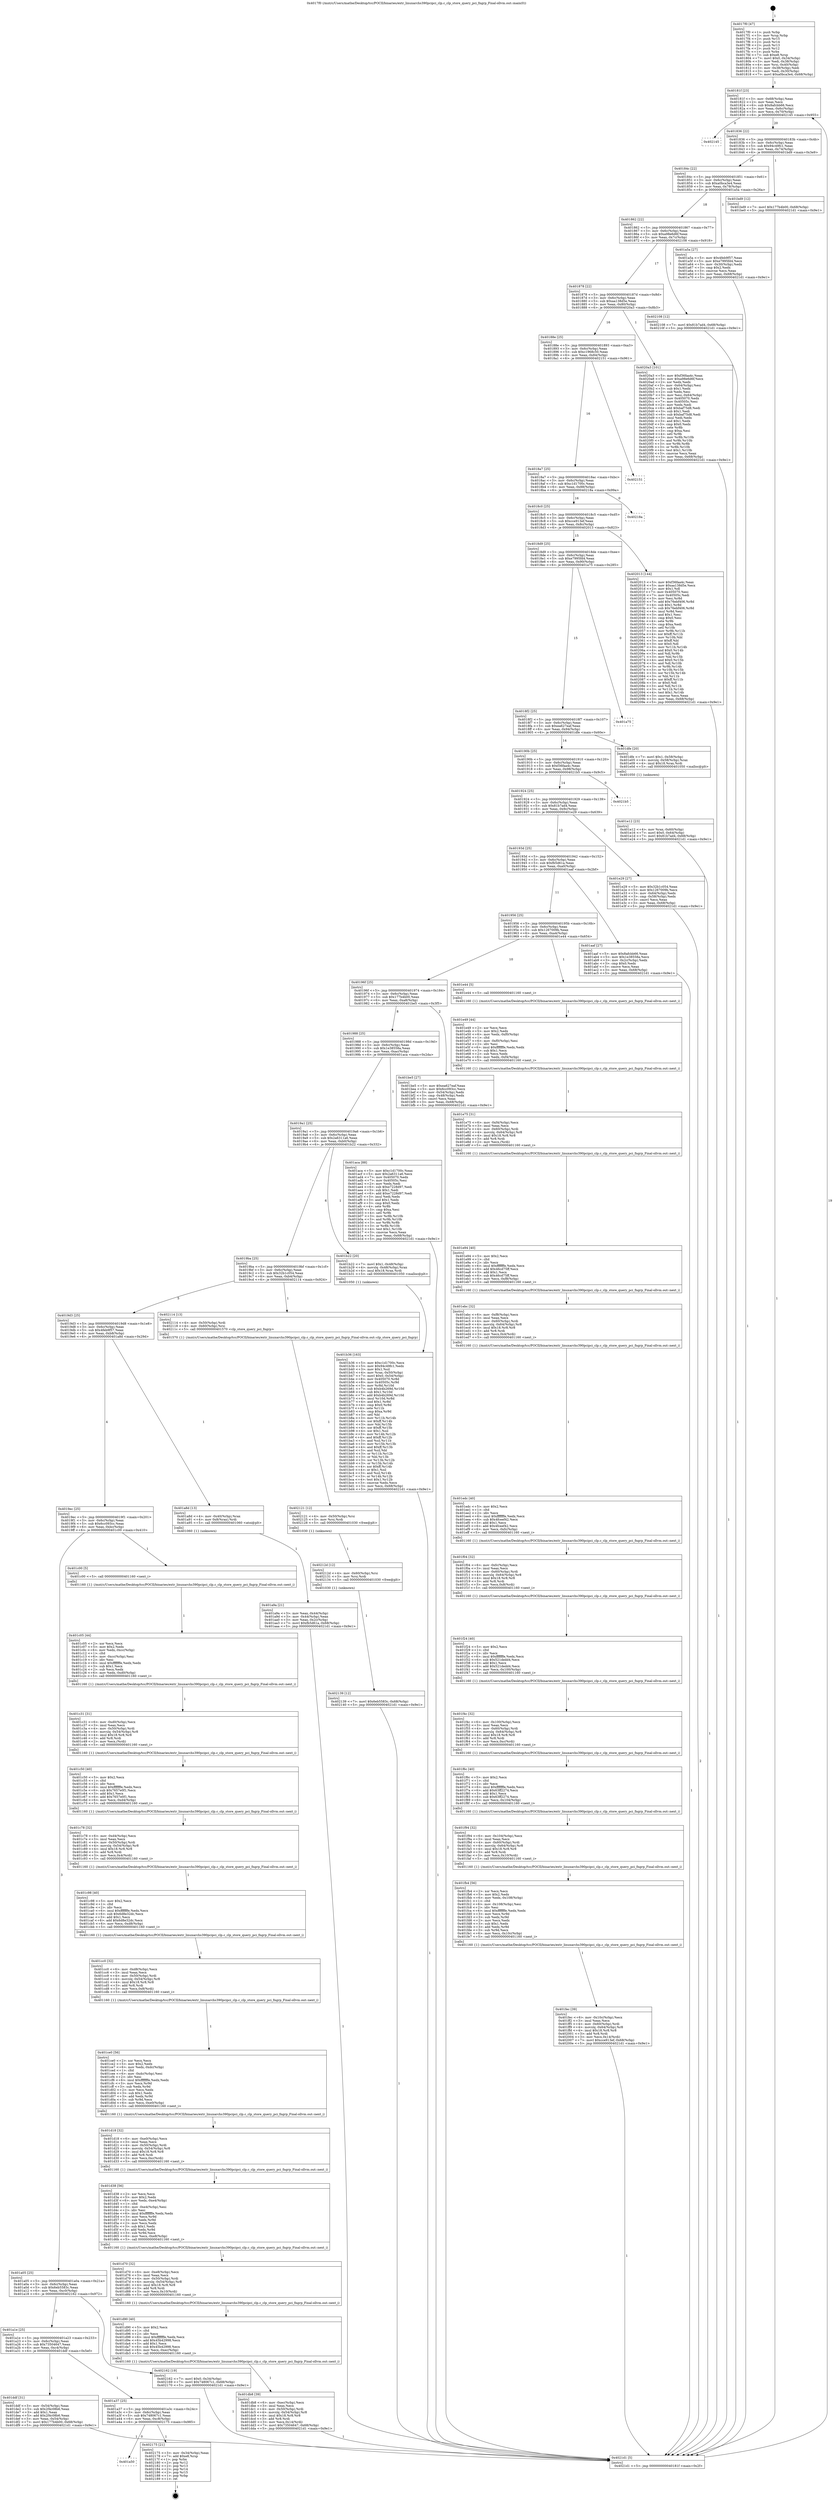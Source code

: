 digraph "0x4017f0" {
  label = "0x4017f0 (/mnt/c/Users/mathe/Desktop/tcc/POCII/binaries/extr_linuxarchs390pcipci_clp.c_clp_store_query_pci_fngrp_Final-ollvm.out::main(0))"
  labelloc = "t"
  node[shape=record]

  Entry [label="",width=0.3,height=0.3,shape=circle,fillcolor=black,style=filled]
  "0x40181f" [label="{
     0x40181f [23]\l
     | [instrs]\l
     &nbsp;&nbsp;0x40181f \<+3\>: mov -0x68(%rbp),%eax\l
     &nbsp;&nbsp;0x401822 \<+2\>: mov %eax,%ecx\l
     &nbsp;&nbsp;0x401824 \<+6\>: sub $0x8afcbb66,%ecx\l
     &nbsp;&nbsp;0x40182a \<+3\>: mov %eax,-0x6c(%rbp)\l
     &nbsp;&nbsp;0x40182d \<+3\>: mov %ecx,-0x70(%rbp)\l
     &nbsp;&nbsp;0x401830 \<+6\>: je 0000000000402145 \<main+0x955\>\l
  }"]
  "0x402145" [label="{
     0x402145\l
  }", style=dashed]
  "0x401836" [label="{
     0x401836 [22]\l
     | [instrs]\l
     &nbsp;&nbsp;0x401836 \<+5\>: jmp 000000000040183b \<main+0x4b\>\l
     &nbsp;&nbsp;0x40183b \<+3\>: mov -0x6c(%rbp),%eax\l
     &nbsp;&nbsp;0x40183e \<+5\>: sub $0x94c49fc1,%eax\l
     &nbsp;&nbsp;0x401843 \<+3\>: mov %eax,-0x74(%rbp)\l
     &nbsp;&nbsp;0x401846 \<+6\>: je 0000000000401bd9 \<main+0x3e9\>\l
  }"]
  Exit [label="",width=0.3,height=0.3,shape=circle,fillcolor=black,style=filled,peripheries=2]
  "0x401bd9" [label="{
     0x401bd9 [12]\l
     | [instrs]\l
     &nbsp;&nbsp;0x401bd9 \<+7\>: movl $0x177b4b00,-0x68(%rbp)\l
     &nbsp;&nbsp;0x401be0 \<+5\>: jmp 00000000004021d1 \<main+0x9e1\>\l
  }"]
  "0x40184c" [label="{
     0x40184c [22]\l
     | [instrs]\l
     &nbsp;&nbsp;0x40184c \<+5\>: jmp 0000000000401851 \<main+0x61\>\l
     &nbsp;&nbsp;0x401851 \<+3\>: mov -0x6c(%rbp),%eax\l
     &nbsp;&nbsp;0x401854 \<+5\>: sub $0xa0bca3e4,%eax\l
     &nbsp;&nbsp;0x401859 \<+3\>: mov %eax,-0x78(%rbp)\l
     &nbsp;&nbsp;0x40185c \<+6\>: je 0000000000401a5a \<main+0x26a\>\l
  }"]
  "0x401a50" [label="{
     0x401a50\l
  }", style=dashed]
  "0x401a5a" [label="{
     0x401a5a [27]\l
     | [instrs]\l
     &nbsp;&nbsp;0x401a5a \<+5\>: mov $0x4feb9f57,%eax\l
     &nbsp;&nbsp;0x401a5f \<+5\>: mov $0xe7995fd4,%ecx\l
     &nbsp;&nbsp;0x401a64 \<+3\>: mov -0x30(%rbp),%edx\l
     &nbsp;&nbsp;0x401a67 \<+3\>: cmp $0x2,%edx\l
     &nbsp;&nbsp;0x401a6a \<+3\>: cmovne %ecx,%eax\l
     &nbsp;&nbsp;0x401a6d \<+3\>: mov %eax,-0x68(%rbp)\l
     &nbsp;&nbsp;0x401a70 \<+5\>: jmp 00000000004021d1 \<main+0x9e1\>\l
  }"]
  "0x401862" [label="{
     0x401862 [22]\l
     | [instrs]\l
     &nbsp;&nbsp;0x401862 \<+5\>: jmp 0000000000401867 \<main+0x77\>\l
     &nbsp;&nbsp;0x401867 \<+3\>: mov -0x6c(%rbp),%eax\l
     &nbsp;&nbsp;0x40186a \<+5\>: sub $0xa98e6d6f,%eax\l
     &nbsp;&nbsp;0x40186f \<+3\>: mov %eax,-0x7c(%rbp)\l
     &nbsp;&nbsp;0x401872 \<+6\>: je 0000000000402108 \<main+0x918\>\l
  }"]
  "0x4021d1" [label="{
     0x4021d1 [5]\l
     | [instrs]\l
     &nbsp;&nbsp;0x4021d1 \<+5\>: jmp 000000000040181f \<main+0x2f\>\l
  }"]
  "0x4017f0" [label="{
     0x4017f0 [47]\l
     | [instrs]\l
     &nbsp;&nbsp;0x4017f0 \<+1\>: push %rbp\l
     &nbsp;&nbsp;0x4017f1 \<+3\>: mov %rsp,%rbp\l
     &nbsp;&nbsp;0x4017f4 \<+2\>: push %r15\l
     &nbsp;&nbsp;0x4017f6 \<+2\>: push %r14\l
     &nbsp;&nbsp;0x4017f8 \<+2\>: push %r13\l
     &nbsp;&nbsp;0x4017fa \<+2\>: push %r12\l
     &nbsp;&nbsp;0x4017fc \<+1\>: push %rbx\l
     &nbsp;&nbsp;0x4017fd \<+7\>: sub $0xe8,%rsp\l
     &nbsp;&nbsp;0x401804 \<+7\>: movl $0x0,-0x34(%rbp)\l
     &nbsp;&nbsp;0x40180b \<+3\>: mov %edi,-0x38(%rbp)\l
     &nbsp;&nbsp;0x40180e \<+4\>: mov %rsi,-0x40(%rbp)\l
     &nbsp;&nbsp;0x401812 \<+3\>: mov -0x38(%rbp),%edi\l
     &nbsp;&nbsp;0x401815 \<+3\>: mov %edi,-0x30(%rbp)\l
     &nbsp;&nbsp;0x401818 \<+7\>: movl $0xa0bca3e4,-0x68(%rbp)\l
  }"]
  "0x402175" [label="{
     0x402175 [21]\l
     | [instrs]\l
     &nbsp;&nbsp;0x402175 \<+3\>: mov -0x34(%rbp),%eax\l
     &nbsp;&nbsp;0x402178 \<+7\>: add $0xe8,%rsp\l
     &nbsp;&nbsp;0x40217f \<+1\>: pop %rbx\l
     &nbsp;&nbsp;0x402180 \<+2\>: pop %r12\l
     &nbsp;&nbsp;0x402182 \<+2\>: pop %r13\l
     &nbsp;&nbsp;0x402184 \<+2\>: pop %r14\l
     &nbsp;&nbsp;0x402186 \<+2\>: pop %r15\l
     &nbsp;&nbsp;0x402188 \<+1\>: pop %rbp\l
     &nbsp;&nbsp;0x402189 \<+1\>: ret\l
  }"]
  "0x402108" [label="{
     0x402108 [12]\l
     | [instrs]\l
     &nbsp;&nbsp;0x402108 \<+7\>: movl $0x81b7ad4,-0x68(%rbp)\l
     &nbsp;&nbsp;0x40210f \<+5\>: jmp 00000000004021d1 \<main+0x9e1\>\l
  }"]
  "0x401878" [label="{
     0x401878 [22]\l
     | [instrs]\l
     &nbsp;&nbsp;0x401878 \<+5\>: jmp 000000000040187d \<main+0x8d\>\l
     &nbsp;&nbsp;0x40187d \<+3\>: mov -0x6c(%rbp),%eax\l
     &nbsp;&nbsp;0x401880 \<+5\>: sub $0xaa138d5e,%eax\l
     &nbsp;&nbsp;0x401885 \<+3\>: mov %eax,-0x80(%rbp)\l
     &nbsp;&nbsp;0x401888 \<+6\>: je 00000000004020a3 \<main+0x8b3\>\l
  }"]
  "0x402139" [label="{
     0x402139 [12]\l
     | [instrs]\l
     &nbsp;&nbsp;0x402139 \<+7\>: movl $0x6eb5583c,-0x68(%rbp)\l
     &nbsp;&nbsp;0x402140 \<+5\>: jmp 00000000004021d1 \<main+0x9e1\>\l
  }"]
  "0x4020a3" [label="{
     0x4020a3 [101]\l
     | [instrs]\l
     &nbsp;&nbsp;0x4020a3 \<+5\>: mov $0xf36faa4c,%eax\l
     &nbsp;&nbsp;0x4020a8 \<+5\>: mov $0xa98e6d6f,%ecx\l
     &nbsp;&nbsp;0x4020ad \<+2\>: xor %edx,%edx\l
     &nbsp;&nbsp;0x4020af \<+3\>: mov -0x64(%rbp),%esi\l
     &nbsp;&nbsp;0x4020b2 \<+3\>: sub $0x1,%edx\l
     &nbsp;&nbsp;0x4020b5 \<+2\>: sub %edx,%esi\l
     &nbsp;&nbsp;0x4020b7 \<+3\>: mov %esi,-0x64(%rbp)\l
     &nbsp;&nbsp;0x4020ba \<+7\>: mov 0x405070,%edx\l
     &nbsp;&nbsp;0x4020c1 \<+7\>: mov 0x40505c,%esi\l
     &nbsp;&nbsp;0x4020c8 \<+2\>: mov %edx,%edi\l
     &nbsp;&nbsp;0x4020ca \<+6\>: add $0xbaf75d8,%edi\l
     &nbsp;&nbsp;0x4020d0 \<+3\>: sub $0x1,%edi\l
     &nbsp;&nbsp;0x4020d3 \<+6\>: sub $0xbaf75d8,%edi\l
     &nbsp;&nbsp;0x4020d9 \<+3\>: imul %edi,%edx\l
     &nbsp;&nbsp;0x4020dc \<+3\>: and $0x1,%edx\l
     &nbsp;&nbsp;0x4020df \<+3\>: cmp $0x0,%edx\l
     &nbsp;&nbsp;0x4020e2 \<+4\>: sete %r8b\l
     &nbsp;&nbsp;0x4020e6 \<+3\>: cmp $0xa,%esi\l
     &nbsp;&nbsp;0x4020e9 \<+4\>: setl %r9b\l
     &nbsp;&nbsp;0x4020ed \<+3\>: mov %r8b,%r10b\l
     &nbsp;&nbsp;0x4020f0 \<+3\>: and %r9b,%r10b\l
     &nbsp;&nbsp;0x4020f3 \<+3\>: xor %r9b,%r8b\l
     &nbsp;&nbsp;0x4020f6 \<+3\>: or %r8b,%r10b\l
     &nbsp;&nbsp;0x4020f9 \<+4\>: test $0x1,%r10b\l
     &nbsp;&nbsp;0x4020fd \<+3\>: cmovne %ecx,%eax\l
     &nbsp;&nbsp;0x402100 \<+3\>: mov %eax,-0x68(%rbp)\l
     &nbsp;&nbsp;0x402103 \<+5\>: jmp 00000000004021d1 \<main+0x9e1\>\l
  }"]
  "0x40188e" [label="{
     0x40188e [25]\l
     | [instrs]\l
     &nbsp;&nbsp;0x40188e \<+5\>: jmp 0000000000401893 \<main+0xa3\>\l
     &nbsp;&nbsp;0x401893 \<+3\>: mov -0x6c(%rbp),%eax\l
     &nbsp;&nbsp;0x401896 \<+5\>: sub $0xc1968c50,%eax\l
     &nbsp;&nbsp;0x40189b \<+6\>: mov %eax,-0x84(%rbp)\l
     &nbsp;&nbsp;0x4018a1 \<+6\>: je 0000000000402151 \<main+0x961\>\l
  }"]
  "0x40212d" [label="{
     0x40212d [12]\l
     | [instrs]\l
     &nbsp;&nbsp;0x40212d \<+4\>: mov -0x60(%rbp),%rsi\l
     &nbsp;&nbsp;0x402131 \<+3\>: mov %rsi,%rdi\l
     &nbsp;&nbsp;0x402134 \<+5\>: call 0000000000401030 \<free@plt\>\l
     | [calls]\l
     &nbsp;&nbsp;0x401030 \{1\} (unknown)\l
  }"]
  "0x402151" [label="{
     0x402151\l
  }", style=dashed]
  "0x4018a7" [label="{
     0x4018a7 [25]\l
     | [instrs]\l
     &nbsp;&nbsp;0x4018a7 \<+5\>: jmp 00000000004018ac \<main+0xbc\>\l
     &nbsp;&nbsp;0x4018ac \<+3\>: mov -0x6c(%rbp),%eax\l
     &nbsp;&nbsp;0x4018af \<+5\>: sub $0xc1d1700c,%eax\l
     &nbsp;&nbsp;0x4018b4 \<+6\>: mov %eax,-0x88(%rbp)\l
     &nbsp;&nbsp;0x4018ba \<+6\>: je 000000000040218a \<main+0x99a\>\l
  }"]
  "0x402121" [label="{
     0x402121 [12]\l
     | [instrs]\l
     &nbsp;&nbsp;0x402121 \<+4\>: mov -0x50(%rbp),%rsi\l
     &nbsp;&nbsp;0x402125 \<+3\>: mov %rsi,%rdi\l
     &nbsp;&nbsp;0x402128 \<+5\>: call 0000000000401030 \<free@plt\>\l
     | [calls]\l
     &nbsp;&nbsp;0x401030 \{1\} (unknown)\l
  }"]
  "0x40218a" [label="{
     0x40218a\l
  }", style=dashed]
  "0x4018c0" [label="{
     0x4018c0 [25]\l
     | [instrs]\l
     &nbsp;&nbsp;0x4018c0 \<+5\>: jmp 00000000004018c5 \<main+0xd5\>\l
     &nbsp;&nbsp;0x4018c5 \<+3\>: mov -0x6c(%rbp),%eax\l
     &nbsp;&nbsp;0x4018c8 \<+5\>: sub $0xcce913ef,%eax\l
     &nbsp;&nbsp;0x4018cd \<+6\>: mov %eax,-0x8c(%rbp)\l
     &nbsp;&nbsp;0x4018d3 \<+6\>: je 0000000000402013 \<main+0x823\>\l
  }"]
  "0x401fec" [label="{
     0x401fec [39]\l
     | [instrs]\l
     &nbsp;&nbsp;0x401fec \<+6\>: mov -0x10c(%rbp),%ecx\l
     &nbsp;&nbsp;0x401ff2 \<+3\>: imul %eax,%ecx\l
     &nbsp;&nbsp;0x401ff5 \<+4\>: mov -0x60(%rbp),%rdi\l
     &nbsp;&nbsp;0x401ff9 \<+4\>: movslq -0x64(%rbp),%r8\l
     &nbsp;&nbsp;0x401ffd \<+4\>: imul $0x18,%r8,%r8\l
     &nbsp;&nbsp;0x402001 \<+3\>: add %r8,%rdi\l
     &nbsp;&nbsp;0x402004 \<+3\>: mov %ecx,0x14(%rdi)\l
     &nbsp;&nbsp;0x402007 \<+7\>: movl $0xcce913ef,-0x68(%rbp)\l
     &nbsp;&nbsp;0x40200e \<+5\>: jmp 00000000004021d1 \<main+0x9e1\>\l
  }"]
  "0x402013" [label="{
     0x402013 [144]\l
     | [instrs]\l
     &nbsp;&nbsp;0x402013 \<+5\>: mov $0xf36faa4c,%eax\l
     &nbsp;&nbsp;0x402018 \<+5\>: mov $0xaa138d5e,%ecx\l
     &nbsp;&nbsp;0x40201d \<+2\>: mov $0x1,%dl\l
     &nbsp;&nbsp;0x40201f \<+7\>: mov 0x405070,%esi\l
     &nbsp;&nbsp;0x402026 \<+7\>: mov 0x40505c,%edi\l
     &nbsp;&nbsp;0x40202d \<+3\>: mov %esi,%r8d\l
     &nbsp;&nbsp;0x402030 \<+7\>: add $0x76ebf406,%r8d\l
     &nbsp;&nbsp;0x402037 \<+4\>: sub $0x1,%r8d\l
     &nbsp;&nbsp;0x40203b \<+7\>: sub $0x76ebf406,%r8d\l
     &nbsp;&nbsp;0x402042 \<+4\>: imul %r8d,%esi\l
     &nbsp;&nbsp;0x402046 \<+3\>: and $0x1,%esi\l
     &nbsp;&nbsp;0x402049 \<+3\>: cmp $0x0,%esi\l
     &nbsp;&nbsp;0x40204c \<+4\>: sete %r9b\l
     &nbsp;&nbsp;0x402050 \<+3\>: cmp $0xa,%edi\l
     &nbsp;&nbsp;0x402053 \<+4\>: setl %r10b\l
     &nbsp;&nbsp;0x402057 \<+3\>: mov %r9b,%r11b\l
     &nbsp;&nbsp;0x40205a \<+4\>: xor $0xff,%r11b\l
     &nbsp;&nbsp;0x40205e \<+3\>: mov %r10b,%bl\l
     &nbsp;&nbsp;0x402061 \<+3\>: xor $0xff,%bl\l
     &nbsp;&nbsp;0x402064 \<+3\>: xor $0x0,%dl\l
     &nbsp;&nbsp;0x402067 \<+3\>: mov %r11b,%r14b\l
     &nbsp;&nbsp;0x40206a \<+4\>: and $0x0,%r14b\l
     &nbsp;&nbsp;0x40206e \<+3\>: and %dl,%r9b\l
     &nbsp;&nbsp;0x402071 \<+3\>: mov %bl,%r15b\l
     &nbsp;&nbsp;0x402074 \<+4\>: and $0x0,%r15b\l
     &nbsp;&nbsp;0x402078 \<+3\>: and %dl,%r10b\l
     &nbsp;&nbsp;0x40207b \<+3\>: or %r9b,%r14b\l
     &nbsp;&nbsp;0x40207e \<+3\>: or %r10b,%r15b\l
     &nbsp;&nbsp;0x402081 \<+3\>: xor %r15b,%r14b\l
     &nbsp;&nbsp;0x402084 \<+3\>: or %bl,%r11b\l
     &nbsp;&nbsp;0x402087 \<+4\>: xor $0xff,%r11b\l
     &nbsp;&nbsp;0x40208b \<+3\>: or $0x0,%dl\l
     &nbsp;&nbsp;0x40208e \<+3\>: and %dl,%r11b\l
     &nbsp;&nbsp;0x402091 \<+3\>: or %r11b,%r14b\l
     &nbsp;&nbsp;0x402094 \<+4\>: test $0x1,%r14b\l
     &nbsp;&nbsp;0x402098 \<+3\>: cmovne %ecx,%eax\l
     &nbsp;&nbsp;0x40209b \<+3\>: mov %eax,-0x68(%rbp)\l
     &nbsp;&nbsp;0x40209e \<+5\>: jmp 00000000004021d1 \<main+0x9e1\>\l
  }"]
  "0x4018d9" [label="{
     0x4018d9 [25]\l
     | [instrs]\l
     &nbsp;&nbsp;0x4018d9 \<+5\>: jmp 00000000004018de \<main+0xee\>\l
     &nbsp;&nbsp;0x4018de \<+3\>: mov -0x6c(%rbp),%eax\l
     &nbsp;&nbsp;0x4018e1 \<+5\>: sub $0xe7995fd4,%eax\l
     &nbsp;&nbsp;0x4018e6 \<+6\>: mov %eax,-0x90(%rbp)\l
     &nbsp;&nbsp;0x4018ec \<+6\>: je 0000000000401a75 \<main+0x285\>\l
  }"]
  "0x401fb4" [label="{
     0x401fb4 [56]\l
     | [instrs]\l
     &nbsp;&nbsp;0x401fb4 \<+2\>: xor %ecx,%ecx\l
     &nbsp;&nbsp;0x401fb6 \<+5\>: mov $0x2,%edx\l
     &nbsp;&nbsp;0x401fbb \<+6\>: mov %edx,-0x108(%rbp)\l
     &nbsp;&nbsp;0x401fc1 \<+1\>: cltd\l
     &nbsp;&nbsp;0x401fc2 \<+6\>: mov -0x108(%rbp),%esi\l
     &nbsp;&nbsp;0x401fc8 \<+2\>: idiv %esi\l
     &nbsp;&nbsp;0x401fca \<+6\>: imul $0xfffffffe,%edx,%edx\l
     &nbsp;&nbsp;0x401fd0 \<+3\>: mov %ecx,%r9d\l
     &nbsp;&nbsp;0x401fd3 \<+3\>: sub %edx,%r9d\l
     &nbsp;&nbsp;0x401fd6 \<+2\>: mov %ecx,%edx\l
     &nbsp;&nbsp;0x401fd8 \<+3\>: sub $0x1,%edx\l
     &nbsp;&nbsp;0x401fdb \<+3\>: add %edx,%r9d\l
     &nbsp;&nbsp;0x401fde \<+3\>: sub %r9d,%ecx\l
     &nbsp;&nbsp;0x401fe1 \<+6\>: mov %ecx,-0x10c(%rbp)\l
     &nbsp;&nbsp;0x401fe7 \<+5\>: call 0000000000401160 \<next_i\>\l
     | [calls]\l
     &nbsp;&nbsp;0x401160 \{1\} (/mnt/c/Users/mathe/Desktop/tcc/POCII/binaries/extr_linuxarchs390pcipci_clp.c_clp_store_query_pci_fngrp_Final-ollvm.out::next_i)\l
  }"]
  "0x401a75" [label="{
     0x401a75\l
  }", style=dashed]
  "0x4018f2" [label="{
     0x4018f2 [25]\l
     | [instrs]\l
     &nbsp;&nbsp;0x4018f2 \<+5\>: jmp 00000000004018f7 \<main+0x107\>\l
     &nbsp;&nbsp;0x4018f7 \<+3\>: mov -0x6c(%rbp),%eax\l
     &nbsp;&nbsp;0x4018fa \<+5\>: sub $0xea627eaf,%eax\l
     &nbsp;&nbsp;0x4018ff \<+6\>: mov %eax,-0x94(%rbp)\l
     &nbsp;&nbsp;0x401905 \<+6\>: je 0000000000401dfe \<main+0x60e\>\l
  }"]
  "0x401f94" [label="{
     0x401f94 [32]\l
     | [instrs]\l
     &nbsp;&nbsp;0x401f94 \<+6\>: mov -0x104(%rbp),%ecx\l
     &nbsp;&nbsp;0x401f9a \<+3\>: imul %eax,%ecx\l
     &nbsp;&nbsp;0x401f9d \<+4\>: mov -0x60(%rbp),%rdi\l
     &nbsp;&nbsp;0x401fa1 \<+4\>: movslq -0x64(%rbp),%r8\l
     &nbsp;&nbsp;0x401fa5 \<+4\>: imul $0x18,%r8,%r8\l
     &nbsp;&nbsp;0x401fa9 \<+3\>: add %r8,%rdi\l
     &nbsp;&nbsp;0x401fac \<+3\>: mov %ecx,0x10(%rdi)\l
     &nbsp;&nbsp;0x401faf \<+5\>: call 0000000000401160 \<next_i\>\l
     | [calls]\l
     &nbsp;&nbsp;0x401160 \{1\} (/mnt/c/Users/mathe/Desktop/tcc/POCII/binaries/extr_linuxarchs390pcipci_clp.c_clp_store_query_pci_fngrp_Final-ollvm.out::next_i)\l
  }"]
  "0x401dfe" [label="{
     0x401dfe [20]\l
     | [instrs]\l
     &nbsp;&nbsp;0x401dfe \<+7\>: movl $0x1,-0x58(%rbp)\l
     &nbsp;&nbsp;0x401e05 \<+4\>: movslq -0x58(%rbp),%rax\l
     &nbsp;&nbsp;0x401e09 \<+4\>: imul $0x18,%rax,%rdi\l
     &nbsp;&nbsp;0x401e0d \<+5\>: call 0000000000401050 \<malloc@plt\>\l
     | [calls]\l
     &nbsp;&nbsp;0x401050 \{1\} (unknown)\l
  }"]
  "0x40190b" [label="{
     0x40190b [25]\l
     | [instrs]\l
     &nbsp;&nbsp;0x40190b \<+5\>: jmp 0000000000401910 \<main+0x120\>\l
     &nbsp;&nbsp;0x401910 \<+3\>: mov -0x6c(%rbp),%eax\l
     &nbsp;&nbsp;0x401913 \<+5\>: sub $0xf36faa4c,%eax\l
     &nbsp;&nbsp;0x401918 \<+6\>: mov %eax,-0x98(%rbp)\l
     &nbsp;&nbsp;0x40191e \<+6\>: je 00000000004021b5 \<main+0x9c5\>\l
  }"]
  "0x401f6c" [label="{
     0x401f6c [40]\l
     | [instrs]\l
     &nbsp;&nbsp;0x401f6c \<+5\>: mov $0x2,%ecx\l
     &nbsp;&nbsp;0x401f71 \<+1\>: cltd\l
     &nbsp;&nbsp;0x401f72 \<+2\>: idiv %ecx\l
     &nbsp;&nbsp;0x401f74 \<+6\>: imul $0xfffffffe,%edx,%ecx\l
     &nbsp;&nbsp;0x401f7a \<+6\>: add $0x63ff2274,%ecx\l
     &nbsp;&nbsp;0x401f80 \<+3\>: add $0x1,%ecx\l
     &nbsp;&nbsp;0x401f83 \<+6\>: sub $0x63ff2274,%ecx\l
     &nbsp;&nbsp;0x401f89 \<+6\>: mov %ecx,-0x104(%rbp)\l
     &nbsp;&nbsp;0x401f8f \<+5\>: call 0000000000401160 \<next_i\>\l
     | [calls]\l
     &nbsp;&nbsp;0x401160 \{1\} (/mnt/c/Users/mathe/Desktop/tcc/POCII/binaries/extr_linuxarchs390pcipci_clp.c_clp_store_query_pci_fngrp_Final-ollvm.out::next_i)\l
  }"]
  "0x4021b5" [label="{
     0x4021b5\l
  }", style=dashed]
  "0x401924" [label="{
     0x401924 [25]\l
     | [instrs]\l
     &nbsp;&nbsp;0x401924 \<+5\>: jmp 0000000000401929 \<main+0x139\>\l
     &nbsp;&nbsp;0x401929 \<+3\>: mov -0x6c(%rbp),%eax\l
     &nbsp;&nbsp;0x40192c \<+5\>: sub $0x81b7ad4,%eax\l
     &nbsp;&nbsp;0x401931 \<+6\>: mov %eax,-0x9c(%rbp)\l
     &nbsp;&nbsp;0x401937 \<+6\>: je 0000000000401e29 \<main+0x639\>\l
  }"]
  "0x401f4c" [label="{
     0x401f4c [32]\l
     | [instrs]\l
     &nbsp;&nbsp;0x401f4c \<+6\>: mov -0x100(%rbp),%ecx\l
     &nbsp;&nbsp;0x401f52 \<+3\>: imul %eax,%ecx\l
     &nbsp;&nbsp;0x401f55 \<+4\>: mov -0x60(%rbp),%rdi\l
     &nbsp;&nbsp;0x401f59 \<+4\>: movslq -0x64(%rbp),%r8\l
     &nbsp;&nbsp;0x401f5d \<+4\>: imul $0x18,%r8,%r8\l
     &nbsp;&nbsp;0x401f61 \<+3\>: add %r8,%rdi\l
     &nbsp;&nbsp;0x401f64 \<+3\>: mov %ecx,0xc(%rdi)\l
     &nbsp;&nbsp;0x401f67 \<+5\>: call 0000000000401160 \<next_i\>\l
     | [calls]\l
     &nbsp;&nbsp;0x401160 \{1\} (/mnt/c/Users/mathe/Desktop/tcc/POCII/binaries/extr_linuxarchs390pcipci_clp.c_clp_store_query_pci_fngrp_Final-ollvm.out::next_i)\l
  }"]
  "0x401e29" [label="{
     0x401e29 [27]\l
     | [instrs]\l
     &nbsp;&nbsp;0x401e29 \<+5\>: mov $0x32b1c054,%eax\l
     &nbsp;&nbsp;0x401e2e \<+5\>: mov $0x1267009b,%ecx\l
     &nbsp;&nbsp;0x401e33 \<+3\>: mov -0x64(%rbp),%edx\l
     &nbsp;&nbsp;0x401e36 \<+3\>: cmp -0x58(%rbp),%edx\l
     &nbsp;&nbsp;0x401e39 \<+3\>: cmovl %ecx,%eax\l
     &nbsp;&nbsp;0x401e3c \<+3\>: mov %eax,-0x68(%rbp)\l
     &nbsp;&nbsp;0x401e3f \<+5\>: jmp 00000000004021d1 \<main+0x9e1\>\l
  }"]
  "0x40193d" [label="{
     0x40193d [25]\l
     | [instrs]\l
     &nbsp;&nbsp;0x40193d \<+5\>: jmp 0000000000401942 \<main+0x152\>\l
     &nbsp;&nbsp;0x401942 \<+3\>: mov -0x6c(%rbp),%eax\l
     &nbsp;&nbsp;0x401945 \<+5\>: sub $0xfb5d61a,%eax\l
     &nbsp;&nbsp;0x40194a \<+6\>: mov %eax,-0xa0(%rbp)\l
     &nbsp;&nbsp;0x401950 \<+6\>: je 0000000000401aaf \<main+0x2bf\>\l
  }"]
  "0x401f24" [label="{
     0x401f24 [40]\l
     | [instrs]\l
     &nbsp;&nbsp;0x401f24 \<+5\>: mov $0x2,%ecx\l
     &nbsp;&nbsp;0x401f29 \<+1\>: cltd\l
     &nbsp;&nbsp;0x401f2a \<+2\>: idiv %ecx\l
     &nbsp;&nbsp;0x401f2c \<+6\>: imul $0xfffffffe,%edx,%ecx\l
     &nbsp;&nbsp;0x401f32 \<+6\>: sub $0x521dedd4,%ecx\l
     &nbsp;&nbsp;0x401f38 \<+3\>: add $0x1,%ecx\l
     &nbsp;&nbsp;0x401f3b \<+6\>: add $0x521dedd4,%ecx\l
     &nbsp;&nbsp;0x401f41 \<+6\>: mov %ecx,-0x100(%rbp)\l
     &nbsp;&nbsp;0x401f47 \<+5\>: call 0000000000401160 \<next_i\>\l
     | [calls]\l
     &nbsp;&nbsp;0x401160 \{1\} (/mnt/c/Users/mathe/Desktop/tcc/POCII/binaries/extr_linuxarchs390pcipci_clp.c_clp_store_query_pci_fngrp_Final-ollvm.out::next_i)\l
  }"]
  "0x401aaf" [label="{
     0x401aaf [27]\l
     | [instrs]\l
     &nbsp;&nbsp;0x401aaf \<+5\>: mov $0x8afcbb66,%eax\l
     &nbsp;&nbsp;0x401ab4 \<+5\>: mov $0x1e38558a,%ecx\l
     &nbsp;&nbsp;0x401ab9 \<+3\>: mov -0x2c(%rbp),%edx\l
     &nbsp;&nbsp;0x401abc \<+3\>: cmp $0x0,%edx\l
     &nbsp;&nbsp;0x401abf \<+3\>: cmove %ecx,%eax\l
     &nbsp;&nbsp;0x401ac2 \<+3\>: mov %eax,-0x68(%rbp)\l
     &nbsp;&nbsp;0x401ac5 \<+5\>: jmp 00000000004021d1 \<main+0x9e1\>\l
  }"]
  "0x401956" [label="{
     0x401956 [25]\l
     | [instrs]\l
     &nbsp;&nbsp;0x401956 \<+5\>: jmp 000000000040195b \<main+0x16b\>\l
     &nbsp;&nbsp;0x40195b \<+3\>: mov -0x6c(%rbp),%eax\l
     &nbsp;&nbsp;0x40195e \<+5\>: sub $0x1267009b,%eax\l
     &nbsp;&nbsp;0x401963 \<+6\>: mov %eax,-0xa4(%rbp)\l
     &nbsp;&nbsp;0x401969 \<+6\>: je 0000000000401e44 \<main+0x654\>\l
  }"]
  "0x401f04" [label="{
     0x401f04 [32]\l
     | [instrs]\l
     &nbsp;&nbsp;0x401f04 \<+6\>: mov -0xfc(%rbp),%ecx\l
     &nbsp;&nbsp;0x401f0a \<+3\>: imul %eax,%ecx\l
     &nbsp;&nbsp;0x401f0d \<+4\>: mov -0x60(%rbp),%rdi\l
     &nbsp;&nbsp;0x401f11 \<+4\>: movslq -0x64(%rbp),%r8\l
     &nbsp;&nbsp;0x401f15 \<+4\>: imul $0x18,%r8,%r8\l
     &nbsp;&nbsp;0x401f19 \<+3\>: add %r8,%rdi\l
     &nbsp;&nbsp;0x401f1c \<+3\>: mov %ecx,0x8(%rdi)\l
     &nbsp;&nbsp;0x401f1f \<+5\>: call 0000000000401160 \<next_i\>\l
     | [calls]\l
     &nbsp;&nbsp;0x401160 \{1\} (/mnt/c/Users/mathe/Desktop/tcc/POCII/binaries/extr_linuxarchs390pcipci_clp.c_clp_store_query_pci_fngrp_Final-ollvm.out::next_i)\l
  }"]
  "0x401e44" [label="{
     0x401e44 [5]\l
     | [instrs]\l
     &nbsp;&nbsp;0x401e44 \<+5\>: call 0000000000401160 \<next_i\>\l
     | [calls]\l
     &nbsp;&nbsp;0x401160 \{1\} (/mnt/c/Users/mathe/Desktop/tcc/POCII/binaries/extr_linuxarchs390pcipci_clp.c_clp_store_query_pci_fngrp_Final-ollvm.out::next_i)\l
  }"]
  "0x40196f" [label="{
     0x40196f [25]\l
     | [instrs]\l
     &nbsp;&nbsp;0x40196f \<+5\>: jmp 0000000000401974 \<main+0x184\>\l
     &nbsp;&nbsp;0x401974 \<+3\>: mov -0x6c(%rbp),%eax\l
     &nbsp;&nbsp;0x401977 \<+5\>: sub $0x177b4b00,%eax\l
     &nbsp;&nbsp;0x40197c \<+6\>: mov %eax,-0xa8(%rbp)\l
     &nbsp;&nbsp;0x401982 \<+6\>: je 0000000000401be5 \<main+0x3f5\>\l
  }"]
  "0x401edc" [label="{
     0x401edc [40]\l
     | [instrs]\l
     &nbsp;&nbsp;0x401edc \<+5\>: mov $0x2,%ecx\l
     &nbsp;&nbsp;0x401ee1 \<+1\>: cltd\l
     &nbsp;&nbsp;0x401ee2 \<+2\>: idiv %ecx\l
     &nbsp;&nbsp;0x401ee4 \<+6\>: imul $0xfffffffe,%edx,%ecx\l
     &nbsp;&nbsp;0x401eea \<+6\>: sub $0x4fceef42,%ecx\l
     &nbsp;&nbsp;0x401ef0 \<+3\>: add $0x1,%ecx\l
     &nbsp;&nbsp;0x401ef3 \<+6\>: add $0x4fceef42,%ecx\l
     &nbsp;&nbsp;0x401ef9 \<+6\>: mov %ecx,-0xfc(%rbp)\l
     &nbsp;&nbsp;0x401eff \<+5\>: call 0000000000401160 \<next_i\>\l
     | [calls]\l
     &nbsp;&nbsp;0x401160 \{1\} (/mnt/c/Users/mathe/Desktop/tcc/POCII/binaries/extr_linuxarchs390pcipci_clp.c_clp_store_query_pci_fngrp_Final-ollvm.out::next_i)\l
  }"]
  "0x401be5" [label="{
     0x401be5 [27]\l
     | [instrs]\l
     &nbsp;&nbsp;0x401be5 \<+5\>: mov $0xea627eaf,%eax\l
     &nbsp;&nbsp;0x401bea \<+5\>: mov $0x6cc093cc,%ecx\l
     &nbsp;&nbsp;0x401bef \<+3\>: mov -0x54(%rbp),%edx\l
     &nbsp;&nbsp;0x401bf2 \<+3\>: cmp -0x48(%rbp),%edx\l
     &nbsp;&nbsp;0x401bf5 \<+3\>: cmovl %ecx,%eax\l
     &nbsp;&nbsp;0x401bf8 \<+3\>: mov %eax,-0x68(%rbp)\l
     &nbsp;&nbsp;0x401bfb \<+5\>: jmp 00000000004021d1 \<main+0x9e1\>\l
  }"]
  "0x401988" [label="{
     0x401988 [25]\l
     | [instrs]\l
     &nbsp;&nbsp;0x401988 \<+5\>: jmp 000000000040198d \<main+0x19d\>\l
     &nbsp;&nbsp;0x40198d \<+3\>: mov -0x6c(%rbp),%eax\l
     &nbsp;&nbsp;0x401990 \<+5\>: sub $0x1e38558a,%eax\l
     &nbsp;&nbsp;0x401995 \<+6\>: mov %eax,-0xac(%rbp)\l
     &nbsp;&nbsp;0x40199b \<+6\>: je 0000000000401aca \<main+0x2da\>\l
  }"]
  "0x401ebc" [label="{
     0x401ebc [32]\l
     | [instrs]\l
     &nbsp;&nbsp;0x401ebc \<+6\>: mov -0xf8(%rbp),%ecx\l
     &nbsp;&nbsp;0x401ec2 \<+3\>: imul %eax,%ecx\l
     &nbsp;&nbsp;0x401ec5 \<+4\>: mov -0x60(%rbp),%rdi\l
     &nbsp;&nbsp;0x401ec9 \<+4\>: movslq -0x64(%rbp),%r8\l
     &nbsp;&nbsp;0x401ecd \<+4\>: imul $0x18,%r8,%r8\l
     &nbsp;&nbsp;0x401ed1 \<+3\>: add %r8,%rdi\l
     &nbsp;&nbsp;0x401ed4 \<+3\>: mov %ecx,0x4(%rdi)\l
     &nbsp;&nbsp;0x401ed7 \<+5\>: call 0000000000401160 \<next_i\>\l
     | [calls]\l
     &nbsp;&nbsp;0x401160 \{1\} (/mnt/c/Users/mathe/Desktop/tcc/POCII/binaries/extr_linuxarchs390pcipci_clp.c_clp_store_query_pci_fngrp_Final-ollvm.out::next_i)\l
  }"]
  "0x401aca" [label="{
     0x401aca [88]\l
     | [instrs]\l
     &nbsp;&nbsp;0x401aca \<+5\>: mov $0xc1d1700c,%eax\l
     &nbsp;&nbsp;0x401acf \<+5\>: mov $0x2a6311a6,%ecx\l
     &nbsp;&nbsp;0x401ad4 \<+7\>: mov 0x405070,%edx\l
     &nbsp;&nbsp;0x401adb \<+7\>: mov 0x40505c,%esi\l
     &nbsp;&nbsp;0x401ae2 \<+2\>: mov %edx,%edi\l
     &nbsp;&nbsp;0x401ae4 \<+6\>: sub $0xe7228d97,%edi\l
     &nbsp;&nbsp;0x401aea \<+3\>: sub $0x1,%edi\l
     &nbsp;&nbsp;0x401aed \<+6\>: add $0xe7228d97,%edi\l
     &nbsp;&nbsp;0x401af3 \<+3\>: imul %edi,%edx\l
     &nbsp;&nbsp;0x401af6 \<+3\>: and $0x1,%edx\l
     &nbsp;&nbsp;0x401af9 \<+3\>: cmp $0x0,%edx\l
     &nbsp;&nbsp;0x401afc \<+4\>: sete %r8b\l
     &nbsp;&nbsp;0x401b00 \<+3\>: cmp $0xa,%esi\l
     &nbsp;&nbsp;0x401b03 \<+4\>: setl %r9b\l
     &nbsp;&nbsp;0x401b07 \<+3\>: mov %r8b,%r10b\l
     &nbsp;&nbsp;0x401b0a \<+3\>: and %r9b,%r10b\l
     &nbsp;&nbsp;0x401b0d \<+3\>: xor %r9b,%r8b\l
     &nbsp;&nbsp;0x401b10 \<+3\>: or %r8b,%r10b\l
     &nbsp;&nbsp;0x401b13 \<+4\>: test $0x1,%r10b\l
     &nbsp;&nbsp;0x401b17 \<+3\>: cmovne %ecx,%eax\l
     &nbsp;&nbsp;0x401b1a \<+3\>: mov %eax,-0x68(%rbp)\l
     &nbsp;&nbsp;0x401b1d \<+5\>: jmp 00000000004021d1 \<main+0x9e1\>\l
  }"]
  "0x4019a1" [label="{
     0x4019a1 [25]\l
     | [instrs]\l
     &nbsp;&nbsp;0x4019a1 \<+5\>: jmp 00000000004019a6 \<main+0x1b6\>\l
     &nbsp;&nbsp;0x4019a6 \<+3\>: mov -0x6c(%rbp),%eax\l
     &nbsp;&nbsp;0x4019a9 \<+5\>: sub $0x2a6311a6,%eax\l
     &nbsp;&nbsp;0x4019ae \<+6\>: mov %eax,-0xb0(%rbp)\l
     &nbsp;&nbsp;0x4019b4 \<+6\>: je 0000000000401b22 \<main+0x332\>\l
  }"]
  "0x401e94" [label="{
     0x401e94 [40]\l
     | [instrs]\l
     &nbsp;&nbsp;0x401e94 \<+5\>: mov $0x2,%ecx\l
     &nbsp;&nbsp;0x401e99 \<+1\>: cltd\l
     &nbsp;&nbsp;0x401e9a \<+2\>: idiv %ecx\l
     &nbsp;&nbsp;0x401e9c \<+6\>: imul $0xfffffffe,%edx,%ecx\l
     &nbsp;&nbsp;0x401ea2 \<+6\>: add $0x46cd75ff,%ecx\l
     &nbsp;&nbsp;0x401ea8 \<+3\>: add $0x1,%ecx\l
     &nbsp;&nbsp;0x401eab \<+6\>: sub $0x46cd75ff,%ecx\l
     &nbsp;&nbsp;0x401eb1 \<+6\>: mov %ecx,-0xf8(%rbp)\l
     &nbsp;&nbsp;0x401eb7 \<+5\>: call 0000000000401160 \<next_i\>\l
     | [calls]\l
     &nbsp;&nbsp;0x401160 \{1\} (/mnt/c/Users/mathe/Desktop/tcc/POCII/binaries/extr_linuxarchs390pcipci_clp.c_clp_store_query_pci_fngrp_Final-ollvm.out::next_i)\l
  }"]
  "0x401b22" [label="{
     0x401b22 [20]\l
     | [instrs]\l
     &nbsp;&nbsp;0x401b22 \<+7\>: movl $0x1,-0x48(%rbp)\l
     &nbsp;&nbsp;0x401b29 \<+4\>: movslq -0x48(%rbp),%rax\l
     &nbsp;&nbsp;0x401b2d \<+4\>: imul $0x18,%rax,%rdi\l
     &nbsp;&nbsp;0x401b31 \<+5\>: call 0000000000401050 \<malloc@plt\>\l
     | [calls]\l
     &nbsp;&nbsp;0x401050 \{1\} (unknown)\l
  }"]
  "0x4019ba" [label="{
     0x4019ba [25]\l
     | [instrs]\l
     &nbsp;&nbsp;0x4019ba \<+5\>: jmp 00000000004019bf \<main+0x1cf\>\l
     &nbsp;&nbsp;0x4019bf \<+3\>: mov -0x6c(%rbp),%eax\l
     &nbsp;&nbsp;0x4019c2 \<+5\>: sub $0x32b1c054,%eax\l
     &nbsp;&nbsp;0x4019c7 \<+6\>: mov %eax,-0xb4(%rbp)\l
     &nbsp;&nbsp;0x4019cd \<+6\>: je 0000000000402114 \<main+0x924\>\l
  }"]
  "0x401e75" [label="{
     0x401e75 [31]\l
     | [instrs]\l
     &nbsp;&nbsp;0x401e75 \<+6\>: mov -0xf4(%rbp),%ecx\l
     &nbsp;&nbsp;0x401e7b \<+3\>: imul %eax,%ecx\l
     &nbsp;&nbsp;0x401e7e \<+4\>: mov -0x60(%rbp),%rdi\l
     &nbsp;&nbsp;0x401e82 \<+4\>: movslq -0x64(%rbp),%r8\l
     &nbsp;&nbsp;0x401e86 \<+4\>: imul $0x18,%r8,%r8\l
     &nbsp;&nbsp;0x401e8a \<+3\>: add %r8,%rdi\l
     &nbsp;&nbsp;0x401e8d \<+2\>: mov %ecx,(%rdi)\l
     &nbsp;&nbsp;0x401e8f \<+5\>: call 0000000000401160 \<next_i\>\l
     | [calls]\l
     &nbsp;&nbsp;0x401160 \{1\} (/mnt/c/Users/mathe/Desktop/tcc/POCII/binaries/extr_linuxarchs390pcipci_clp.c_clp_store_query_pci_fngrp_Final-ollvm.out::next_i)\l
  }"]
  "0x402114" [label="{
     0x402114 [13]\l
     | [instrs]\l
     &nbsp;&nbsp;0x402114 \<+4\>: mov -0x50(%rbp),%rdi\l
     &nbsp;&nbsp;0x402118 \<+4\>: mov -0x60(%rbp),%rsi\l
     &nbsp;&nbsp;0x40211c \<+5\>: call 0000000000401570 \<clp_store_query_pci_fngrp\>\l
     | [calls]\l
     &nbsp;&nbsp;0x401570 \{1\} (/mnt/c/Users/mathe/Desktop/tcc/POCII/binaries/extr_linuxarchs390pcipci_clp.c_clp_store_query_pci_fngrp_Final-ollvm.out::clp_store_query_pci_fngrp)\l
  }"]
  "0x4019d3" [label="{
     0x4019d3 [25]\l
     | [instrs]\l
     &nbsp;&nbsp;0x4019d3 \<+5\>: jmp 00000000004019d8 \<main+0x1e8\>\l
     &nbsp;&nbsp;0x4019d8 \<+3\>: mov -0x6c(%rbp),%eax\l
     &nbsp;&nbsp;0x4019db \<+5\>: sub $0x4feb9f57,%eax\l
     &nbsp;&nbsp;0x4019e0 \<+6\>: mov %eax,-0xb8(%rbp)\l
     &nbsp;&nbsp;0x4019e6 \<+6\>: je 0000000000401a8d \<main+0x29d\>\l
  }"]
  "0x401e49" [label="{
     0x401e49 [44]\l
     | [instrs]\l
     &nbsp;&nbsp;0x401e49 \<+2\>: xor %ecx,%ecx\l
     &nbsp;&nbsp;0x401e4b \<+5\>: mov $0x2,%edx\l
     &nbsp;&nbsp;0x401e50 \<+6\>: mov %edx,-0xf0(%rbp)\l
     &nbsp;&nbsp;0x401e56 \<+1\>: cltd\l
     &nbsp;&nbsp;0x401e57 \<+6\>: mov -0xf0(%rbp),%esi\l
     &nbsp;&nbsp;0x401e5d \<+2\>: idiv %esi\l
     &nbsp;&nbsp;0x401e5f \<+6\>: imul $0xfffffffe,%edx,%edx\l
     &nbsp;&nbsp;0x401e65 \<+3\>: sub $0x1,%ecx\l
     &nbsp;&nbsp;0x401e68 \<+2\>: sub %ecx,%edx\l
     &nbsp;&nbsp;0x401e6a \<+6\>: mov %edx,-0xf4(%rbp)\l
     &nbsp;&nbsp;0x401e70 \<+5\>: call 0000000000401160 \<next_i\>\l
     | [calls]\l
     &nbsp;&nbsp;0x401160 \{1\} (/mnt/c/Users/mathe/Desktop/tcc/POCII/binaries/extr_linuxarchs390pcipci_clp.c_clp_store_query_pci_fngrp_Final-ollvm.out::next_i)\l
  }"]
  "0x401a8d" [label="{
     0x401a8d [13]\l
     | [instrs]\l
     &nbsp;&nbsp;0x401a8d \<+4\>: mov -0x40(%rbp),%rax\l
     &nbsp;&nbsp;0x401a91 \<+4\>: mov 0x8(%rax),%rdi\l
     &nbsp;&nbsp;0x401a95 \<+5\>: call 0000000000401060 \<atoi@plt\>\l
     | [calls]\l
     &nbsp;&nbsp;0x401060 \{1\} (unknown)\l
  }"]
  "0x4019ec" [label="{
     0x4019ec [25]\l
     | [instrs]\l
     &nbsp;&nbsp;0x4019ec \<+5\>: jmp 00000000004019f1 \<main+0x201\>\l
     &nbsp;&nbsp;0x4019f1 \<+3\>: mov -0x6c(%rbp),%eax\l
     &nbsp;&nbsp;0x4019f4 \<+5\>: sub $0x6cc093cc,%eax\l
     &nbsp;&nbsp;0x4019f9 \<+6\>: mov %eax,-0xbc(%rbp)\l
     &nbsp;&nbsp;0x4019ff \<+6\>: je 0000000000401c00 \<main+0x410\>\l
  }"]
  "0x401a9a" [label="{
     0x401a9a [21]\l
     | [instrs]\l
     &nbsp;&nbsp;0x401a9a \<+3\>: mov %eax,-0x44(%rbp)\l
     &nbsp;&nbsp;0x401a9d \<+3\>: mov -0x44(%rbp),%eax\l
     &nbsp;&nbsp;0x401aa0 \<+3\>: mov %eax,-0x2c(%rbp)\l
     &nbsp;&nbsp;0x401aa3 \<+7\>: movl $0xfb5d61a,-0x68(%rbp)\l
     &nbsp;&nbsp;0x401aaa \<+5\>: jmp 00000000004021d1 \<main+0x9e1\>\l
  }"]
  "0x401b36" [label="{
     0x401b36 [163]\l
     | [instrs]\l
     &nbsp;&nbsp;0x401b36 \<+5\>: mov $0xc1d1700c,%ecx\l
     &nbsp;&nbsp;0x401b3b \<+5\>: mov $0x94c49fc1,%edx\l
     &nbsp;&nbsp;0x401b40 \<+3\>: mov $0x1,%sil\l
     &nbsp;&nbsp;0x401b43 \<+4\>: mov %rax,-0x50(%rbp)\l
     &nbsp;&nbsp;0x401b47 \<+7\>: movl $0x0,-0x54(%rbp)\l
     &nbsp;&nbsp;0x401b4e \<+8\>: mov 0x405070,%r8d\l
     &nbsp;&nbsp;0x401b56 \<+8\>: mov 0x40505c,%r9d\l
     &nbsp;&nbsp;0x401b5e \<+3\>: mov %r8d,%r10d\l
     &nbsp;&nbsp;0x401b61 \<+7\>: sub $0xb4b269d,%r10d\l
     &nbsp;&nbsp;0x401b68 \<+4\>: sub $0x1,%r10d\l
     &nbsp;&nbsp;0x401b6c \<+7\>: add $0xb4b269d,%r10d\l
     &nbsp;&nbsp;0x401b73 \<+4\>: imul %r10d,%r8d\l
     &nbsp;&nbsp;0x401b77 \<+4\>: and $0x1,%r8d\l
     &nbsp;&nbsp;0x401b7b \<+4\>: cmp $0x0,%r8d\l
     &nbsp;&nbsp;0x401b7f \<+4\>: sete %r11b\l
     &nbsp;&nbsp;0x401b83 \<+4\>: cmp $0xa,%r9d\l
     &nbsp;&nbsp;0x401b87 \<+3\>: setl %bl\l
     &nbsp;&nbsp;0x401b8a \<+3\>: mov %r11b,%r14b\l
     &nbsp;&nbsp;0x401b8d \<+4\>: xor $0xff,%r14b\l
     &nbsp;&nbsp;0x401b91 \<+3\>: mov %bl,%r15b\l
     &nbsp;&nbsp;0x401b94 \<+4\>: xor $0xff,%r15b\l
     &nbsp;&nbsp;0x401b98 \<+4\>: xor $0x1,%sil\l
     &nbsp;&nbsp;0x401b9c \<+3\>: mov %r14b,%r12b\l
     &nbsp;&nbsp;0x401b9f \<+4\>: and $0xff,%r12b\l
     &nbsp;&nbsp;0x401ba3 \<+3\>: and %sil,%r11b\l
     &nbsp;&nbsp;0x401ba6 \<+3\>: mov %r15b,%r13b\l
     &nbsp;&nbsp;0x401ba9 \<+4\>: and $0xff,%r13b\l
     &nbsp;&nbsp;0x401bad \<+3\>: and %sil,%bl\l
     &nbsp;&nbsp;0x401bb0 \<+3\>: or %r11b,%r12b\l
     &nbsp;&nbsp;0x401bb3 \<+3\>: or %bl,%r13b\l
     &nbsp;&nbsp;0x401bb6 \<+3\>: xor %r13b,%r12b\l
     &nbsp;&nbsp;0x401bb9 \<+3\>: or %r15b,%r14b\l
     &nbsp;&nbsp;0x401bbc \<+4\>: xor $0xff,%r14b\l
     &nbsp;&nbsp;0x401bc0 \<+4\>: or $0x1,%sil\l
     &nbsp;&nbsp;0x401bc4 \<+3\>: and %sil,%r14b\l
     &nbsp;&nbsp;0x401bc7 \<+3\>: or %r14b,%r12b\l
     &nbsp;&nbsp;0x401bca \<+4\>: test $0x1,%r12b\l
     &nbsp;&nbsp;0x401bce \<+3\>: cmovne %edx,%ecx\l
     &nbsp;&nbsp;0x401bd1 \<+3\>: mov %ecx,-0x68(%rbp)\l
     &nbsp;&nbsp;0x401bd4 \<+5\>: jmp 00000000004021d1 \<main+0x9e1\>\l
  }"]
  "0x401e12" [label="{
     0x401e12 [23]\l
     | [instrs]\l
     &nbsp;&nbsp;0x401e12 \<+4\>: mov %rax,-0x60(%rbp)\l
     &nbsp;&nbsp;0x401e16 \<+7\>: movl $0x0,-0x64(%rbp)\l
     &nbsp;&nbsp;0x401e1d \<+7\>: movl $0x81b7ad4,-0x68(%rbp)\l
     &nbsp;&nbsp;0x401e24 \<+5\>: jmp 00000000004021d1 \<main+0x9e1\>\l
  }"]
  "0x401c00" [label="{
     0x401c00 [5]\l
     | [instrs]\l
     &nbsp;&nbsp;0x401c00 \<+5\>: call 0000000000401160 \<next_i\>\l
     | [calls]\l
     &nbsp;&nbsp;0x401160 \{1\} (/mnt/c/Users/mathe/Desktop/tcc/POCII/binaries/extr_linuxarchs390pcipci_clp.c_clp_store_query_pci_fngrp_Final-ollvm.out::next_i)\l
  }"]
  "0x401a05" [label="{
     0x401a05 [25]\l
     | [instrs]\l
     &nbsp;&nbsp;0x401a05 \<+5\>: jmp 0000000000401a0a \<main+0x21a\>\l
     &nbsp;&nbsp;0x401a0a \<+3\>: mov -0x6c(%rbp),%eax\l
     &nbsp;&nbsp;0x401a0d \<+5\>: sub $0x6eb5583c,%eax\l
     &nbsp;&nbsp;0x401a12 \<+6\>: mov %eax,-0xc0(%rbp)\l
     &nbsp;&nbsp;0x401a18 \<+6\>: je 0000000000402162 \<main+0x972\>\l
  }"]
  "0x401c05" [label="{
     0x401c05 [44]\l
     | [instrs]\l
     &nbsp;&nbsp;0x401c05 \<+2\>: xor %ecx,%ecx\l
     &nbsp;&nbsp;0x401c07 \<+5\>: mov $0x2,%edx\l
     &nbsp;&nbsp;0x401c0c \<+6\>: mov %edx,-0xcc(%rbp)\l
     &nbsp;&nbsp;0x401c12 \<+1\>: cltd\l
     &nbsp;&nbsp;0x401c13 \<+6\>: mov -0xcc(%rbp),%esi\l
     &nbsp;&nbsp;0x401c19 \<+2\>: idiv %esi\l
     &nbsp;&nbsp;0x401c1b \<+6\>: imul $0xfffffffe,%edx,%edx\l
     &nbsp;&nbsp;0x401c21 \<+3\>: sub $0x1,%ecx\l
     &nbsp;&nbsp;0x401c24 \<+2\>: sub %ecx,%edx\l
     &nbsp;&nbsp;0x401c26 \<+6\>: mov %edx,-0xd0(%rbp)\l
     &nbsp;&nbsp;0x401c2c \<+5\>: call 0000000000401160 \<next_i\>\l
     | [calls]\l
     &nbsp;&nbsp;0x401160 \{1\} (/mnt/c/Users/mathe/Desktop/tcc/POCII/binaries/extr_linuxarchs390pcipci_clp.c_clp_store_query_pci_fngrp_Final-ollvm.out::next_i)\l
  }"]
  "0x401c31" [label="{
     0x401c31 [31]\l
     | [instrs]\l
     &nbsp;&nbsp;0x401c31 \<+6\>: mov -0xd0(%rbp),%ecx\l
     &nbsp;&nbsp;0x401c37 \<+3\>: imul %eax,%ecx\l
     &nbsp;&nbsp;0x401c3a \<+4\>: mov -0x50(%rbp),%rdi\l
     &nbsp;&nbsp;0x401c3e \<+4\>: movslq -0x54(%rbp),%r8\l
     &nbsp;&nbsp;0x401c42 \<+4\>: imul $0x18,%r8,%r8\l
     &nbsp;&nbsp;0x401c46 \<+3\>: add %r8,%rdi\l
     &nbsp;&nbsp;0x401c49 \<+2\>: mov %ecx,(%rdi)\l
     &nbsp;&nbsp;0x401c4b \<+5\>: call 0000000000401160 \<next_i\>\l
     | [calls]\l
     &nbsp;&nbsp;0x401160 \{1\} (/mnt/c/Users/mathe/Desktop/tcc/POCII/binaries/extr_linuxarchs390pcipci_clp.c_clp_store_query_pci_fngrp_Final-ollvm.out::next_i)\l
  }"]
  "0x401c50" [label="{
     0x401c50 [40]\l
     | [instrs]\l
     &nbsp;&nbsp;0x401c50 \<+5\>: mov $0x2,%ecx\l
     &nbsp;&nbsp;0x401c55 \<+1\>: cltd\l
     &nbsp;&nbsp;0x401c56 \<+2\>: idiv %ecx\l
     &nbsp;&nbsp;0x401c58 \<+6\>: imul $0xfffffffe,%edx,%ecx\l
     &nbsp;&nbsp;0x401c5e \<+6\>: sub $0x7657e0f1,%ecx\l
     &nbsp;&nbsp;0x401c64 \<+3\>: add $0x1,%ecx\l
     &nbsp;&nbsp;0x401c67 \<+6\>: add $0x7657e0f1,%ecx\l
     &nbsp;&nbsp;0x401c6d \<+6\>: mov %ecx,-0xd4(%rbp)\l
     &nbsp;&nbsp;0x401c73 \<+5\>: call 0000000000401160 \<next_i\>\l
     | [calls]\l
     &nbsp;&nbsp;0x401160 \{1\} (/mnt/c/Users/mathe/Desktop/tcc/POCII/binaries/extr_linuxarchs390pcipci_clp.c_clp_store_query_pci_fngrp_Final-ollvm.out::next_i)\l
  }"]
  "0x401c78" [label="{
     0x401c78 [32]\l
     | [instrs]\l
     &nbsp;&nbsp;0x401c78 \<+6\>: mov -0xd4(%rbp),%ecx\l
     &nbsp;&nbsp;0x401c7e \<+3\>: imul %eax,%ecx\l
     &nbsp;&nbsp;0x401c81 \<+4\>: mov -0x50(%rbp),%rdi\l
     &nbsp;&nbsp;0x401c85 \<+4\>: movslq -0x54(%rbp),%r8\l
     &nbsp;&nbsp;0x401c89 \<+4\>: imul $0x18,%r8,%r8\l
     &nbsp;&nbsp;0x401c8d \<+3\>: add %r8,%rdi\l
     &nbsp;&nbsp;0x401c90 \<+3\>: mov %ecx,0x4(%rdi)\l
     &nbsp;&nbsp;0x401c93 \<+5\>: call 0000000000401160 \<next_i\>\l
     | [calls]\l
     &nbsp;&nbsp;0x401160 \{1\} (/mnt/c/Users/mathe/Desktop/tcc/POCII/binaries/extr_linuxarchs390pcipci_clp.c_clp_store_query_pci_fngrp_Final-ollvm.out::next_i)\l
  }"]
  "0x401c98" [label="{
     0x401c98 [40]\l
     | [instrs]\l
     &nbsp;&nbsp;0x401c98 \<+5\>: mov $0x2,%ecx\l
     &nbsp;&nbsp;0x401c9d \<+1\>: cltd\l
     &nbsp;&nbsp;0x401c9e \<+2\>: idiv %ecx\l
     &nbsp;&nbsp;0x401ca0 \<+6\>: imul $0xfffffffe,%edx,%ecx\l
     &nbsp;&nbsp;0x401ca6 \<+6\>: sub $0x6d8e32dc,%ecx\l
     &nbsp;&nbsp;0x401cac \<+3\>: add $0x1,%ecx\l
     &nbsp;&nbsp;0x401caf \<+6\>: add $0x6d8e32dc,%ecx\l
     &nbsp;&nbsp;0x401cb5 \<+6\>: mov %ecx,-0xd8(%rbp)\l
     &nbsp;&nbsp;0x401cbb \<+5\>: call 0000000000401160 \<next_i\>\l
     | [calls]\l
     &nbsp;&nbsp;0x401160 \{1\} (/mnt/c/Users/mathe/Desktop/tcc/POCII/binaries/extr_linuxarchs390pcipci_clp.c_clp_store_query_pci_fngrp_Final-ollvm.out::next_i)\l
  }"]
  "0x401cc0" [label="{
     0x401cc0 [32]\l
     | [instrs]\l
     &nbsp;&nbsp;0x401cc0 \<+6\>: mov -0xd8(%rbp),%ecx\l
     &nbsp;&nbsp;0x401cc6 \<+3\>: imul %eax,%ecx\l
     &nbsp;&nbsp;0x401cc9 \<+4\>: mov -0x50(%rbp),%rdi\l
     &nbsp;&nbsp;0x401ccd \<+4\>: movslq -0x54(%rbp),%r8\l
     &nbsp;&nbsp;0x401cd1 \<+4\>: imul $0x18,%r8,%r8\l
     &nbsp;&nbsp;0x401cd5 \<+3\>: add %r8,%rdi\l
     &nbsp;&nbsp;0x401cd8 \<+3\>: mov %ecx,0x8(%rdi)\l
     &nbsp;&nbsp;0x401cdb \<+5\>: call 0000000000401160 \<next_i\>\l
     | [calls]\l
     &nbsp;&nbsp;0x401160 \{1\} (/mnt/c/Users/mathe/Desktop/tcc/POCII/binaries/extr_linuxarchs390pcipci_clp.c_clp_store_query_pci_fngrp_Final-ollvm.out::next_i)\l
  }"]
  "0x401ce0" [label="{
     0x401ce0 [56]\l
     | [instrs]\l
     &nbsp;&nbsp;0x401ce0 \<+2\>: xor %ecx,%ecx\l
     &nbsp;&nbsp;0x401ce2 \<+5\>: mov $0x2,%edx\l
     &nbsp;&nbsp;0x401ce7 \<+6\>: mov %edx,-0xdc(%rbp)\l
     &nbsp;&nbsp;0x401ced \<+1\>: cltd\l
     &nbsp;&nbsp;0x401cee \<+6\>: mov -0xdc(%rbp),%esi\l
     &nbsp;&nbsp;0x401cf4 \<+2\>: idiv %esi\l
     &nbsp;&nbsp;0x401cf6 \<+6\>: imul $0xfffffffe,%edx,%edx\l
     &nbsp;&nbsp;0x401cfc \<+3\>: mov %ecx,%r9d\l
     &nbsp;&nbsp;0x401cff \<+3\>: sub %edx,%r9d\l
     &nbsp;&nbsp;0x401d02 \<+2\>: mov %ecx,%edx\l
     &nbsp;&nbsp;0x401d04 \<+3\>: sub $0x1,%edx\l
     &nbsp;&nbsp;0x401d07 \<+3\>: add %edx,%r9d\l
     &nbsp;&nbsp;0x401d0a \<+3\>: sub %r9d,%ecx\l
     &nbsp;&nbsp;0x401d0d \<+6\>: mov %ecx,-0xe0(%rbp)\l
     &nbsp;&nbsp;0x401d13 \<+5\>: call 0000000000401160 \<next_i\>\l
     | [calls]\l
     &nbsp;&nbsp;0x401160 \{1\} (/mnt/c/Users/mathe/Desktop/tcc/POCII/binaries/extr_linuxarchs390pcipci_clp.c_clp_store_query_pci_fngrp_Final-ollvm.out::next_i)\l
  }"]
  "0x401d18" [label="{
     0x401d18 [32]\l
     | [instrs]\l
     &nbsp;&nbsp;0x401d18 \<+6\>: mov -0xe0(%rbp),%ecx\l
     &nbsp;&nbsp;0x401d1e \<+3\>: imul %eax,%ecx\l
     &nbsp;&nbsp;0x401d21 \<+4\>: mov -0x50(%rbp),%rdi\l
     &nbsp;&nbsp;0x401d25 \<+4\>: movslq -0x54(%rbp),%r8\l
     &nbsp;&nbsp;0x401d29 \<+4\>: imul $0x18,%r8,%r8\l
     &nbsp;&nbsp;0x401d2d \<+3\>: add %r8,%rdi\l
     &nbsp;&nbsp;0x401d30 \<+3\>: mov %ecx,0xc(%rdi)\l
     &nbsp;&nbsp;0x401d33 \<+5\>: call 0000000000401160 \<next_i\>\l
     | [calls]\l
     &nbsp;&nbsp;0x401160 \{1\} (/mnt/c/Users/mathe/Desktop/tcc/POCII/binaries/extr_linuxarchs390pcipci_clp.c_clp_store_query_pci_fngrp_Final-ollvm.out::next_i)\l
  }"]
  "0x401d38" [label="{
     0x401d38 [56]\l
     | [instrs]\l
     &nbsp;&nbsp;0x401d38 \<+2\>: xor %ecx,%ecx\l
     &nbsp;&nbsp;0x401d3a \<+5\>: mov $0x2,%edx\l
     &nbsp;&nbsp;0x401d3f \<+6\>: mov %edx,-0xe4(%rbp)\l
     &nbsp;&nbsp;0x401d45 \<+1\>: cltd\l
     &nbsp;&nbsp;0x401d46 \<+6\>: mov -0xe4(%rbp),%esi\l
     &nbsp;&nbsp;0x401d4c \<+2\>: idiv %esi\l
     &nbsp;&nbsp;0x401d4e \<+6\>: imul $0xfffffffe,%edx,%edx\l
     &nbsp;&nbsp;0x401d54 \<+3\>: mov %ecx,%r9d\l
     &nbsp;&nbsp;0x401d57 \<+3\>: sub %edx,%r9d\l
     &nbsp;&nbsp;0x401d5a \<+2\>: mov %ecx,%edx\l
     &nbsp;&nbsp;0x401d5c \<+3\>: sub $0x1,%edx\l
     &nbsp;&nbsp;0x401d5f \<+3\>: add %edx,%r9d\l
     &nbsp;&nbsp;0x401d62 \<+3\>: sub %r9d,%ecx\l
     &nbsp;&nbsp;0x401d65 \<+6\>: mov %ecx,-0xe8(%rbp)\l
     &nbsp;&nbsp;0x401d6b \<+5\>: call 0000000000401160 \<next_i\>\l
     | [calls]\l
     &nbsp;&nbsp;0x401160 \{1\} (/mnt/c/Users/mathe/Desktop/tcc/POCII/binaries/extr_linuxarchs390pcipci_clp.c_clp_store_query_pci_fngrp_Final-ollvm.out::next_i)\l
  }"]
  "0x401d70" [label="{
     0x401d70 [32]\l
     | [instrs]\l
     &nbsp;&nbsp;0x401d70 \<+6\>: mov -0xe8(%rbp),%ecx\l
     &nbsp;&nbsp;0x401d76 \<+3\>: imul %eax,%ecx\l
     &nbsp;&nbsp;0x401d79 \<+4\>: mov -0x50(%rbp),%rdi\l
     &nbsp;&nbsp;0x401d7d \<+4\>: movslq -0x54(%rbp),%r8\l
     &nbsp;&nbsp;0x401d81 \<+4\>: imul $0x18,%r8,%r8\l
     &nbsp;&nbsp;0x401d85 \<+3\>: add %r8,%rdi\l
     &nbsp;&nbsp;0x401d88 \<+3\>: mov %ecx,0x10(%rdi)\l
     &nbsp;&nbsp;0x401d8b \<+5\>: call 0000000000401160 \<next_i\>\l
     | [calls]\l
     &nbsp;&nbsp;0x401160 \{1\} (/mnt/c/Users/mathe/Desktop/tcc/POCII/binaries/extr_linuxarchs390pcipci_clp.c_clp_store_query_pci_fngrp_Final-ollvm.out::next_i)\l
  }"]
  "0x401d90" [label="{
     0x401d90 [40]\l
     | [instrs]\l
     &nbsp;&nbsp;0x401d90 \<+5\>: mov $0x2,%ecx\l
     &nbsp;&nbsp;0x401d95 \<+1\>: cltd\l
     &nbsp;&nbsp;0x401d96 \<+2\>: idiv %ecx\l
     &nbsp;&nbsp;0x401d98 \<+6\>: imul $0xfffffffe,%edx,%ecx\l
     &nbsp;&nbsp;0x401d9e \<+6\>: add $0x45b42998,%ecx\l
     &nbsp;&nbsp;0x401da4 \<+3\>: add $0x1,%ecx\l
     &nbsp;&nbsp;0x401da7 \<+6\>: sub $0x45b42998,%ecx\l
     &nbsp;&nbsp;0x401dad \<+6\>: mov %ecx,-0xec(%rbp)\l
     &nbsp;&nbsp;0x401db3 \<+5\>: call 0000000000401160 \<next_i\>\l
     | [calls]\l
     &nbsp;&nbsp;0x401160 \{1\} (/mnt/c/Users/mathe/Desktop/tcc/POCII/binaries/extr_linuxarchs390pcipci_clp.c_clp_store_query_pci_fngrp_Final-ollvm.out::next_i)\l
  }"]
  "0x401db8" [label="{
     0x401db8 [39]\l
     | [instrs]\l
     &nbsp;&nbsp;0x401db8 \<+6\>: mov -0xec(%rbp),%ecx\l
     &nbsp;&nbsp;0x401dbe \<+3\>: imul %eax,%ecx\l
     &nbsp;&nbsp;0x401dc1 \<+4\>: mov -0x50(%rbp),%rdi\l
     &nbsp;&nbsp;0x401dc5 \<+4\>: movslq -0x54(%rbp),%r8\l
     &nbsp;&nbsp;0x401dc9 \<+4\>: imul $0x18,%r8,%r8\l
     &nbsp;&nbsp;0x401dcd \<+3\>: add %r8,%rdi\l
     &nbsp;&nbsp;0x401dd0 \<+3\>: mov %ecx,0x14(%rdi)\l
     &nbsp;&nbsp;0x401dd3 \<+7\>: movl $0x73504647,-0x68(%rbp)\l
     &nbsp;&nbsp;0x401dda \<+5\>: jmp 00000000004021d1 \<main+0x9e1\>\l
  }"]
  "0x401a37" [label="{
     0x401a37 [25]\l
     | [instrs]\l
     &nbsp;&nbsp;0x401a37 \<+5\>: jmp 0000000000401a3c \<main+0x24c\>\l
     &nbsp;&nbsp;0x401a3c \<+3\>: mov -0x6c(%rbp),%eax\l
     &nbsp;&nbsp;0x401a3f \<+5\>: sub $0x748067c1,%eax\l
     &nbsp;&nbsp;0x401a44 \<+6\>: mov %eax,-0xc8(%rbp)\l
     &nbsp;&nbsp;0x401a4a \<+6\>: je 0000000000402175 \<main+0x985\>\l
  }"]
  "0x402162" [label="{
     0x402162 [19]\l
     | [instrs]\l
     &nbsp;&nbsp;0x402162 \<+7\>: movl $0x0,-0x34(%rbp)\l
     &nbsp;&nbsp;0x402169 \<+7\>: movl $0x748067c1,-0x68(%rbp)\l
     &nbsp;&nbsp;0x402170 \<+5\>: jmp 00000000004021d1 \<main+0x9e1\>\l
  }"]
  "0x401a1e" [label="{
     0x401a1e [25]\l
     | [instrs]\l
     &nbsp;&nbsp;0x401a1e \<+5\>: jmp 0000000000401a23 \<main+0x233\>\l
     &nbsp;&nbsp;0x401a23 \<+3\>: mov -0x6c(%rbp),%eax\l
     &nbsp;&nbsp;0x401a26 \<+5\>: sub $0x73504647,%eax\l
     &nbsp;&nbsp;0x401a2b \<+6\>: mov %eax,-0xc4(%rbp)\l
     &nbsp;&nbsp;0x401a31 \<+6\>: je 0000000000401ddf \<main+0x5ef\>\l
  }"]
  "0x401ddf" [label="{
     0x401ddf [31]\l
     | [instrs]\l
     &nbsp;&nbsp;0x401ddf \<+3\>: mov -0x54(%rbp),%eax\l
     &nbsp;&nbsp;0x401de2 \<+5\>: sub $0x2f4c08b6,%eax\l
     &nbsp;&nbsp;0x401de7 \<+3\>: add $0x1,%eax\l
     &nbsp;&nbsp;0x401dea \<+5\>: add $0x2f4c08b6,%eax\l
     &nbsp;&nbsp;0x401def \<+3\>: mov %eax,-0x54(%rbp)\l
     &nbsp;&nbsp;0x401df2 \<+7\>: movl $0x177b4b00,-0x68(%rbp)\l
     &nbsp;&nbsp;0x401df9 \<+5\>: jmp 00000000004021d1 \<main+0x9e1\>\l
  }"]
  Entry -> "0x4017f0" [label=" 1"]
  "0x40181f" -> "0x402145" [label=" 0"]
  "0x40181f" -> "0x401836" [label=" 20"]
  "0x402175" -> Exit [label=" 1"]
  "0x401836" -> "0x401bd9" [label=" 1"]
  "0x401836" -> "0x40184c" [label=" 19"]
  "0x401a37" -> "0x401a50" [label=" 0"]
  "0x40184c" -> "0x401a5a" [label=" 1"]
  "0x40184c" -> "0x401862" [label=" 18"]
  "0x401a5a" -> "0x4021d1" [label=" 1"]
  "0x4017f0" -> "0x40181f" [label=" 1"]
  "0x4021d1" -> "0x40181f" [label=" 19"]
  "0x401a37" -> "0x402175" [label=" 1"]
  "0x401862" -> "0x402108" [label=" 1"]
  "0x401862" -> "0x401878" [label=" 17"]
  "0x402162" -> "0x4021d1" [label=" 1"]
  "0x401878" -> "0x4020a3" [label=" 1"]
  "0x401878" -> "0x40188e" [label=" 16"]
  "0x402139" -> "0x4021d1" [label=" 1"]
  "0x40188e" -> "0x402151" [label=" 0"]
  "0x40188e" -> "0x4018a7" [label=" 16"]
  "0x40212d" -> "0x402139" [label=" 1"]
  "0x4018a7" -> "0x40218a" [label=" 0"]
  "0x4018a7" -> "0x4018c0" [label=" 16"]
  "0x402121" -> "0x40212d" [label=" 1"]
  "0x4018c0" -> "0x402013" [label=" 1"]
  "0x4018c0" -> "0x4018d9" [label=" 15"]
  "0x402114" -> "0x402121" [label=" 1"]
  "0x4018d9" -> "0x401a75" [label=" 0"]
  "0x4018d9" -> "0x4018f2" [label=" 15"]
  "0x402108" -> "0x4021d1" [label=" 1"]
  "0x4018f2" -> "0x401dfe" [label=" 1"]
  "0x4018f2" -> "0x40190b" [label=" 14"]
  "0x4020a3" -> "0x4021d1" [label=" 1"]
  "0x40190b" -> "0x4021b5" [label=" 0"]
  "0x40190b" -> "0x401924" [label=" 14"]
  "0x402013" -> "0x4021d1" [label=" 1"]
  "0x401924" -> "0x401e29" [label=" 2"]
  "0x401924" -> "0x40193d" [label=" 12"]
  "0x401fec" -> "0x4021d1" [label=" 1"]
  "0x40193d" -> "0x401aaf" [label=" 1"]
  "0x40193d" -> "0x401956" [label=" 11"]
  "0x401fb4" -> "0x401fec" [label=" 1"]
  "0x401956" -> "0x401e44" [label=" 1"]
  "0x401956" -> "0x40196f" [label=" 10"]
  "0x401f94" -> "0x401fb4" [label=" 1"]
  "0x40196f" -> "0x401be5" [label=" 2"]
  "0x40196f" -> "0x401988" [label=" 8"]
  "0x401f6c" -> "0x401f94" [label=" 1"]
  "0x401988" -> "0x401aca" [label=" 1"]
  "0x401988" -> "0x4019a1" [label=" 7"]
  "0x401f4c" -> "0x401f6c" [label=" 1"]
  "0x4019a1" -> "0x401b22" [label=" 1"]
  "0x4019a1" -> "0x4019ba" [label=" 6"]
  "0x401f24" -> "0x401f4c" [label=" 1"]
  "0x4019ba" -> "0x402114" [label=" 1"]
  "0x4019ba" -> "0x4019d3" [label=" 5"]
  "0x401f04" -> "0x401f24" [label=" 1"]
  "0x4019d3" -> "0x401a8d" [label=" 1"]
  "0x4019d3" -> "0x4019ec" [label=" 4"]
  "0x401a8d" -> "0x401a9a" [label=" 1"]
  "0x401a9a" -> "0x4021d1" [label=" 1"]
  "0x401aaf" -> "0x4021d1" [label=" 1"]
  "0x401aca" -> "0x4021d1" [label=" 1"]
  "0x401b22" -> "0x401b36" [label=" 1"]
  "0x401b36" -> "0x4021d1" [label=" 1"]
  "0x401bd9" -> "0x4021d1" [label=" 1"]
  "0x401be5" -> "0x4021d1" [label=" 2"]
  "0x401edc" -> "0x401f04" [label=" 1"]
  "0x4019ec" -> "0x401c00" [label=" 1"]
  "0x4019ec" -> "0x401a05" [label=" 3"]
  "0x401c00" -> "0x401c05" [label=" 1"]
  "0x401c05" -> "0x401c31" [label=" 1"]
  "0x401c31" -> "0x401c50" [label=" 1"]
  "0x401c50" -> "0x401c78" [label=" 1"]
  "0x401c78" -> "0x401c98" [label=" 1"]
  "0x401c98" -> "0x401cc0" [label=" 1"]
  "0x401cc0" -> "0x401ce0" [label=" 1"]
  "0x401ce0" -> "0x401d18" [label=" 1"]
  "0x401d18" -> "0x401d38" [label=" 1"]
  "0x401d38" -> "0x401d70" [label=" 1"]
  "0x401d70" -> "0x401d90" [label=" 1"]
  "0x401d90" -> "0x401db8" [label=" 1"]
  "0x401db8" -> "0x4021d1" [label=" 1"]
  "0x401ebc" -> "0x401edc" [label=" 1"]
  "0x401a05" -> "0x402162" [label=" 1"]
  "0x401a05" -> "0x401a1e" [label=" 2"]
  "0x401e94" -> "0x401ebc" [label=" 1"]
  "0x401a1e" -> "0x401ddf" [label=" 1"]
  "0x401a1e" -> "0x401a37" [label=" 1"]
  "0x401ddf" -> "0x4021d1" [label=" 1"]
  "0x401dfe" -> "0x401e12" [label=" 1"]
  "0x401e12" -> "0x4021d1" [label=" 1"]
  "0x401e29" -> "0x4021d1" [label=" 2"]
  "0x401e44" -> "0x401e49" [label=" 1"]
  "0x401e49" -> "0x401e75" [label=" 1"]
  "0x401e75" -> "0x401e94" [label=" 1"]
}
